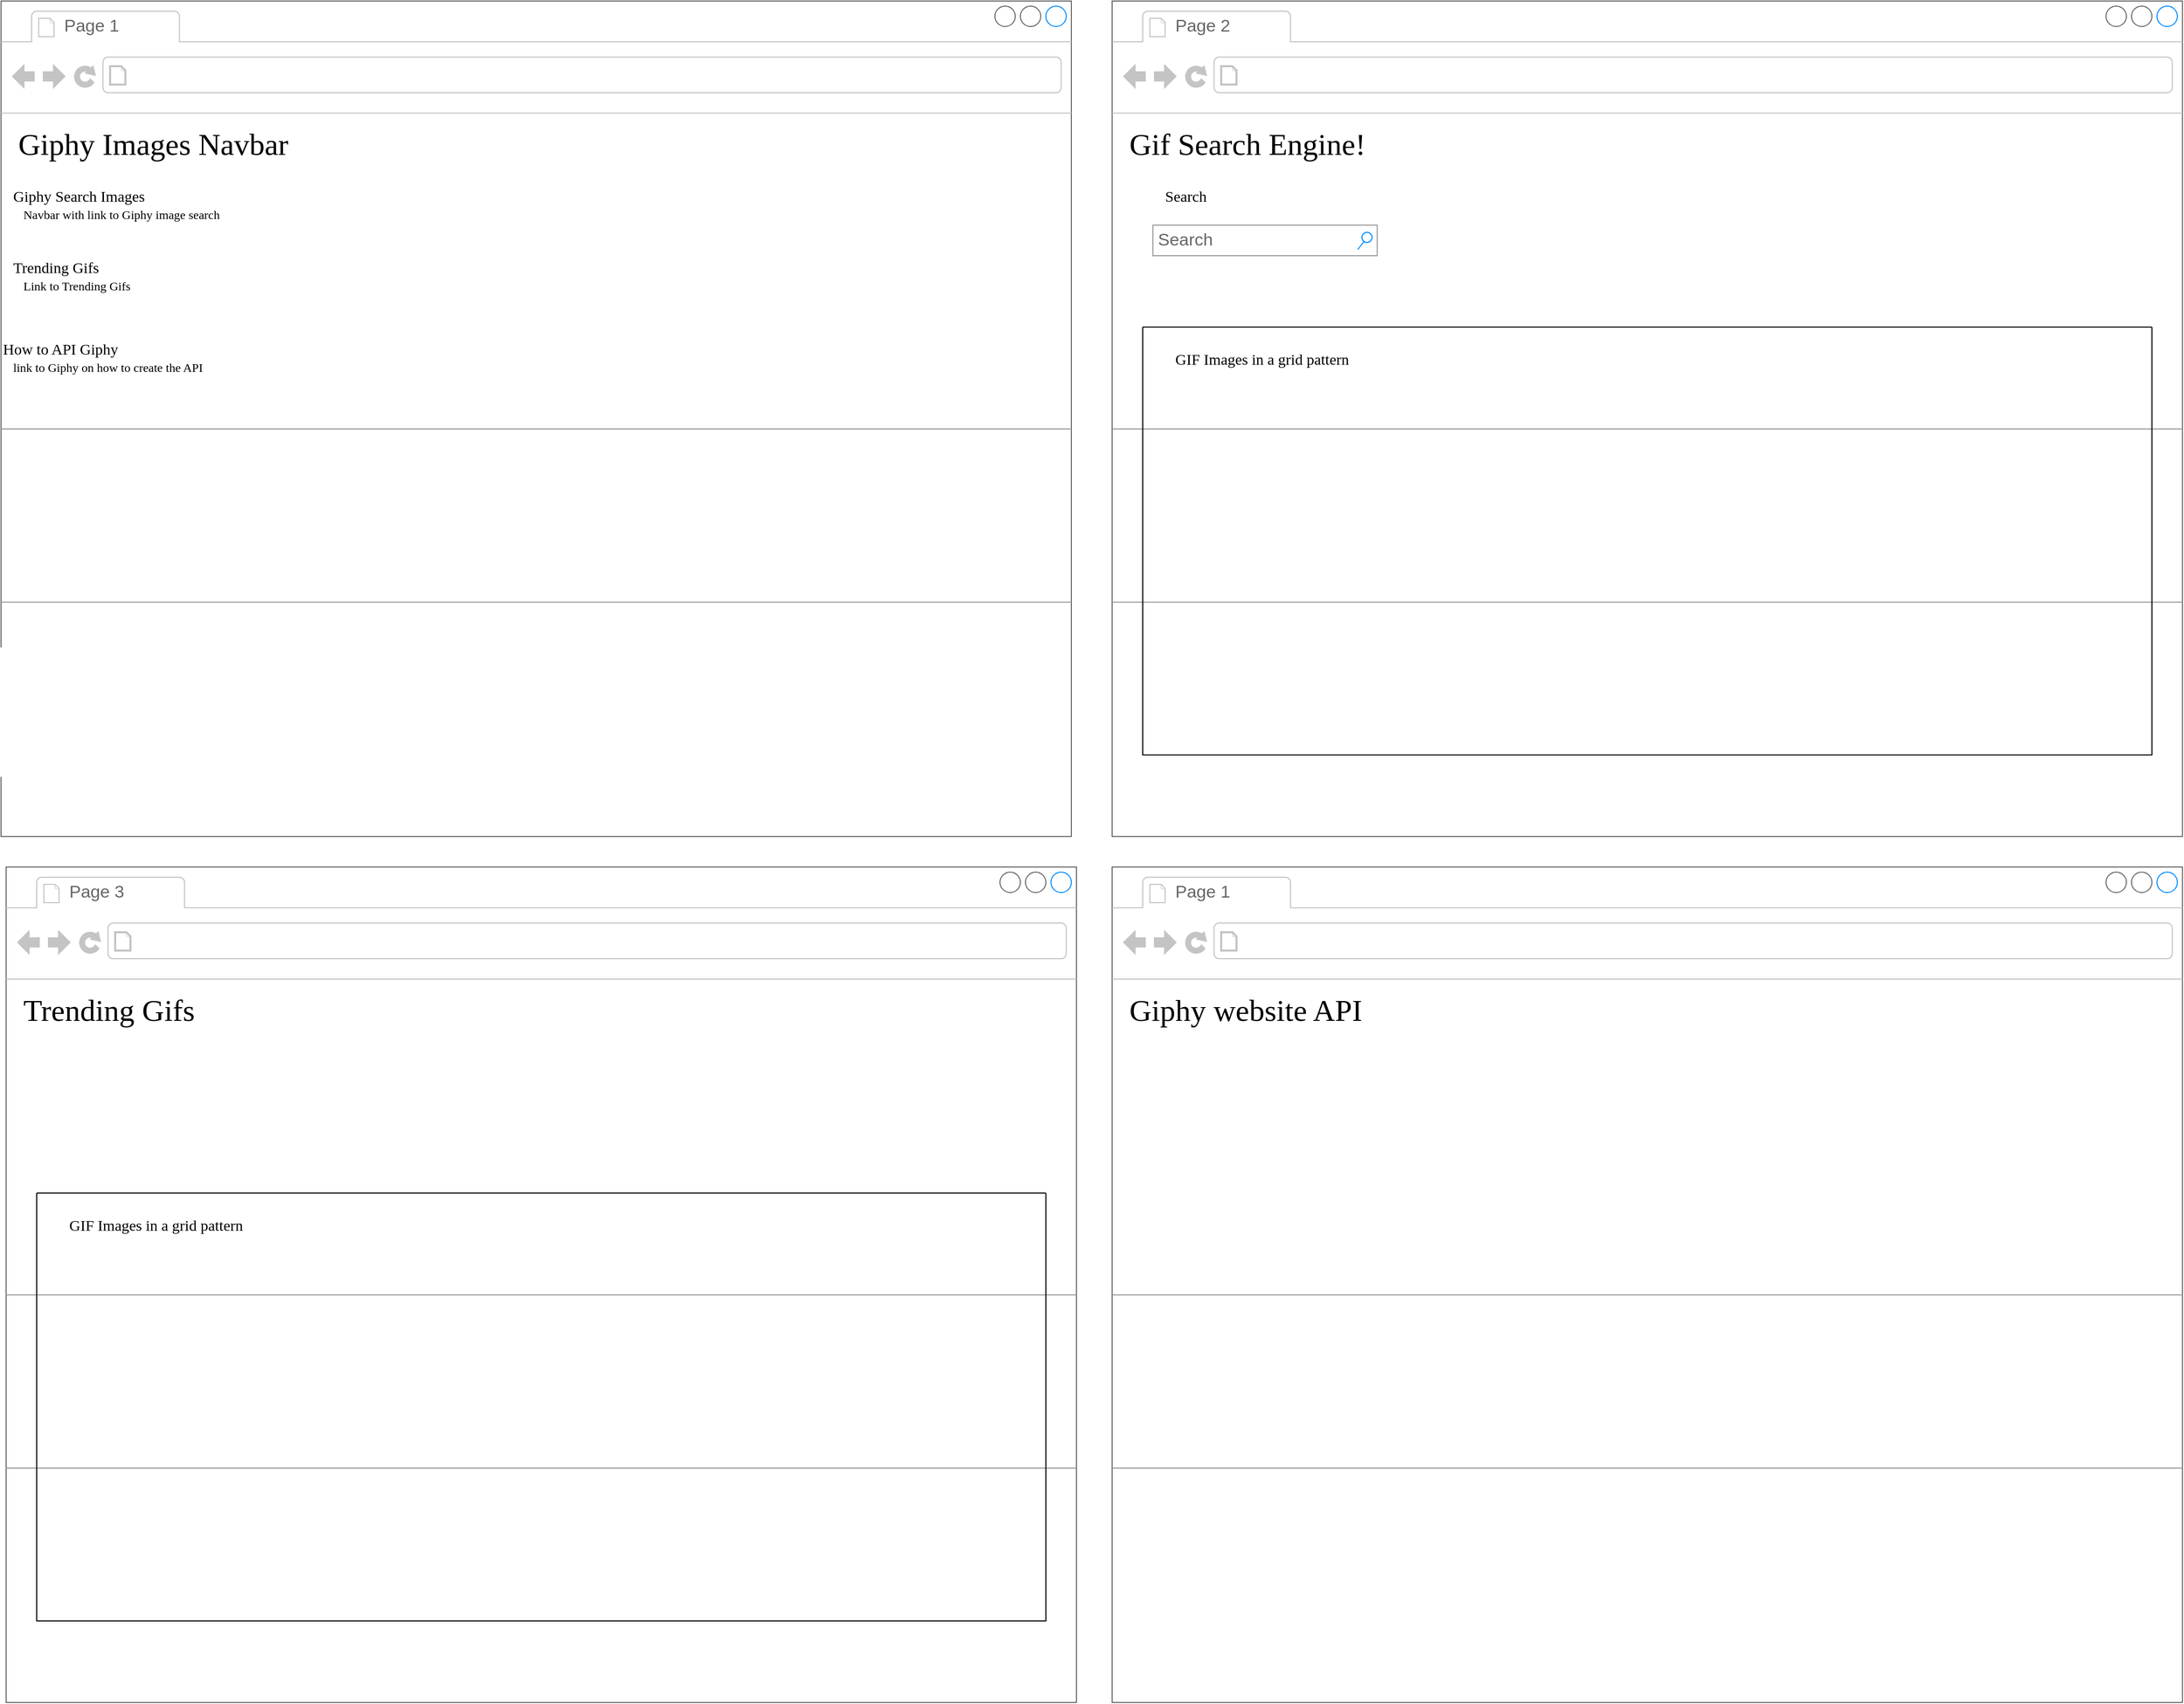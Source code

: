 <mxfile version="24.7.7">
  <diagram name="Page-1" id="2cc2dc42-3aac-f2a9-1cec-7a8b7cbee084">
    <mxGraphModel dx="4600" dy="2707" grid="1" gridSize="10" guides="1" tooltips="1" connect="1" arrows="1" fold="1" page="1" pageScale="1" pageWidth="1100" pageHeight="850" background="none" math="0" shadow="0">
      <root>
        <mxCell id="0" />
        <mxCell id="1" parent="0" />
        <mxCell id="7026571954dc6520-1" value="" style="strokeWidth=1;shadow=0;dashed=0;align=center;html=1;shape=mxgraph.mockup.containers.browserWindow;rSize=0;strokeColor=#666666;mainText=,;recursiveResize=0;rounded=0;labelBackgroundColor=none;fontFamily=Verdana;fontSize=12" parent="1" vertex="1">
          <mxGeometry x="-1080" y="-850" width="1050" height="820" as="geometry" />
        </mxCell>
        <mxCell id="7026571954dc6520-2" value="Page 1" style="strokeWidth=1;shadow=0;dashed=0;align=center;html=1;shape=mxgraph.mockup.containers.anchor;fontSize=17;fontColor=#666666;align=left;" parent="7026571954dc6520-1" vertex="1">
          <mxGeometry x="60" y="12" width="110" height="26" as="geometry" />
        </mxCell>
        <mxCell id="7026571954dc6520-4" value="Giphy Images Navbar" style="text;html=1;points=[];align=left;verticalAlign=top;spacingTop=-4;fontSize=30;fontFamily=Verdana" parent="7026571954dc6520-1" vertex="1">
          <mxGeometry x="15" y="120" width="340" height="50" as="geometry" />
        </mxCell>
        <mxCell id="7026571954dc6520-6" value="Giphy Search Images" style="text;html=1;points=[];align=left;verticalAlign=top;spacingTop=-4;fontSize=15;fontFamily=Verdana" parent="7026571954dc6520-1" vertex="1">
          <mxGeometry x="10" y="180" width="170" height="30" as="geometry" />
        </mxCell>
        <mxCell id="7026571954dc6520-7" value="Navbar with link to Giphy image search" style="text;html=1;points=[];align=left;verticalAlign=top;spacingTop=-4;fontSize=12;fontFamily=Verdana;whiteSpace=wrap;" parent="7026571954dc6520-1" vertex="1">
          <mxGeometry x="20" y="200" width="240" height="40" as="geometry" />
        </mxCell>
        <mxCell id="7026571954dc6520-15" value="" style="verticalLabelPosition=bottom;shadow=0;dashed=0;align=center;html=1;verticalAlign=top;strokeWidth=1;shape=mxgraph.mockup.markup.line;strokeColor=#999999;rounded=0;labelBackgroundColor=none;fillColor=#ffffff;fontFamily=Verdana;fontSize=12;fontColor=#000000;" parent="7026571954dc6520-1" vertex="1">
          <mxGeometry y="410" width="1050" height="20" as="geometry" />
        </mxCell>
        <mxCell id="7026571954dc6520-21" value="" style="verticalLabelPosition=bottom;shadow=0;dashed=0;align=center;html=1;verticalAlign=top;strokeWidth=1;shape=mxgraph.mockup.markup.line;strokeColor=#999999;rounded=0;labelBackgroundColor=none;fillColor=#ffffff;fontFamily=Verdana;fontSize=12;fontColor=#000000;" parent="7026571954dc6520-1" vertex="1">
          <mxGeometry y="580" width="1050" height="20" as="geometry" />
        </mxCell>
        <mxCell id="jiBNWGgLdRrxGLAE1XxJ-1" value="Trending Gifs" style="text;html=1;points=[];align=left;verticalAlign=top;spacingTop=-4;fontSize=15;fontFamily=Verdana" vertex="1" parent="7026571954dc6520-1">
          <mxGeometry x="10" y="250" width="170" height="30" as="geometry" />
        </mxCell>
        <mxCell id="jiBNWGgLdRrxGLAE1XxJ-2" value="Link to Trending Gifs" style="text;html=1;points=[];align=left;verticalAlign=top;spacingTop=-4;fontSize=12;fontFamily=Verdana;whiteSpace=wrap;" vertex="1" parent="7026571954dc6520-1">
          <mxGeometry x="20" y="270" width="240" height="40" as="geometry" />
        </mxCell>
        <mxCell id="jiBNWGgLdRrxGLAE1XxJ-4" value="link to Giphy on how to create the API" style="text;html=1;points=[];align=left;verticalAlign=top;spacingTop=-4;fontSize=12;fontFamily=Verdana;whiteSpace=wrap;" vertex="1" parent="7026571954dc6520-1">
          <mxGeometry x="10" y="350" width="240" height="40" as="geometry" />
        </mxCell>
        <mxCell id="jiBNWGgLdRrxGLAE1XxJ-3" value="How to API Giphy" style="text;html=1;points=[];align=left;verticalAlign=top;spacingTop=-4;fontSize=15;fontFamily=Verdana" vertex="1" parent="7026571954dc6520-1">
          <mxGeometry y="330" width="170" height="100" as="geometry" />
        </mxCell>
        <mxCell id="jiBNWGgLdRrxGLAE1XxJ-8" value="" style="strokeWidth=1;shadow=0;dashed=0;align=center;html=1;shape=mxgraph.mockup.containers.browserWindow;rSize=0;strokeColor=#666666;mainText=,;recursiveResize=0;rounded=0;labelBackgroundColor=none;fontFamily=Verdana;fontSize=12" vertex="1" parent="1">
          <mxGeometry x="10" y="-850" width="1050" height="820" as="geometry" />
        </mxCell>
        <mxCell id="jiBNWGgLdRrxGLAE1XxJ-9" value="Page 2" style="strokeWidth=1;shadow=0;dashed=0;align=center;html=1;shape=mxgraph.mockup.containers.anchor;fontSize=17;fontColor=#666666;align=left;" vertex="1" parent="jiBNWGgLdRrxGLAE1XxJ-8">
          <mxGeometry x="60" y="12" width="110" height="26" as="geometry" />
        </mxCell>
        <mxCell id="jiBNWGgLdRrxGLAE1XxJ-10" value="Gif Search Engine!" style="text;html=1;points=[];align=left;verticalAlign=top;spacingTop=-4;fontSize=30;fontFamily=Verdana" vertex="1" parent="jiBNWGgLdRrxGLAE1XxJ-8">
          <mxGeometry x="15" y="120" width="340" height="50" as="geometry" />
        </mxCell>
        <mxCell id="jiBNWGgLdRrxGLAE1XxJ-13" value="" style="verticalLabelPosition=bottom;shadow=0;dashed=0;align=center;html=1;verticalAlign=top;strokeWidth=1;shape=mxgraph.mockup.markup.line;strokeColor=#999999;rounded=0;labelBackgroundColor=none;fillColor=#ffffff;fontFamily=Verdana;fontSize=12;fontColor=#000000;" vertex="1" parent="jiBNWGgLdRrxGLAE1XxJ-8">
          <mxGeometry y="410" width="1050" height="20" as="geometry" />
        </mxCell>
        <mxCell id="jiBNWGgLdRrxGLAE1XxJ-14" value="" style="verticalLabelPosition=bottom;shadow=0;dashed=0;align=center;html=1;verticalAlign=top;strokeWidth=1;shape=mxgraph.mockup.markup.line;strokeColor=#999999;rounded=0;labelBackgroundColor=none;fillColor=#ffffff;fontFamily=Verdana;fontSize=12;fontColor=#000000;" vertex="1" parent="jiBNWGgLdRrxGLAE1XxJ-8">
          <mxGeometry y="580" width="1050" height="20" as="geometry" />
        </mxCell>
        <mxCell id="7026571954dc6520-14" value="Search" style="strokeWidth=1;shadow=0;dashed=0;align=center;html=1;shape=mxgraph.mockup.forms.searchBox;strokeColor=#999999;mainText=;strokeColor2=#008cff;fontColor=#666666;fontSize=17;align=left;spacingLeft=3;rounded=0;labelBackgroundColor=none;" parent="jiBNWGgLdRrxGLAE1XxJ-8" vertex="1">
          <mxGeometry x="40" y="220" width="220" height="30" as="geometry" />
        </mxCell>
        <mxCell id="7026571954dc6520-12" value="Search" style="text;html=1;points=[];align=left;verticalAlign=top;spacingTop=-4;fontSize=15;fontFamily=Verdana" parent="jiBNWGgLdRrxGLAE1XxJ-8" vertex="1">
          <mxGeometry x="50" y="180" width="90" height="40" as="geometry" />
        </mxCell>
        <mxCell id="jiBNWGgLdRrxGLAE1XxJ-22" value="" style="swimlane;startSize=0;" vertex="1" parent="jiBNWGgLdRrxGLAE1XxJ-8">
          <mxGeometry x="30" y="320" width="990" height="420" as="geometry" />
        </mxCell>
        <mxCell id="jiBNWGgLdRrxGLAE1XxJ-23" value="GIF Images in a grid pattern" style="text;html=1;points=[];align=left;verticalAlign=top;spacingTop=-4;fontSize=15;fontFamily=Verdana" vertex="1" parent="jiBNWGgLdRrxGLAE1XxJ-22">
          <mxGeometry x="30" y="20" width="310" height="40" as="geometry" />
        </mxCell>
        <mxCell id="jiBNWGgLdRrxGLAE1XxJ-24" value="" style="strokeWidth=1;shadow=0;dashed=0;align=center;html=1;shape=mxgraph.mockup.containers.browserWindow;rSize=0;strokeColor=#666666;mainText=,;recursiveResize=0;rounded=0;labelBackgroundColor=none;fontFamily=Verdana;fontSize=12" vertex="1" parent="1">
          <mxGeometry x="-1075" width="1050" height="820" as="geometry" />
        </mxCell>
        <mxCell id="jiBNWGgLdRrxGLAE1XxJ-25" value="Page 3" style="strokeWidth=1;shadow=0;dashed=0;align=center;html=1;shape=mxgraph.mockup.containers.anchor;fontSize=17;fontColor=#666666;align=left;" vertex="1" parent="jiBNWGgLdRrxGLAE1XxJ-24">
          <mxGeometry x="60" y="12" width="110" height="26" as="geometry" />
        </mxCell>
        <mxCell id="jiBNWGgLdRrxGLAE1XxJ-26" value="Trending Gifs" style="text;html=1;points=[];align=left;verticalAlign=top;spacingTop=-4;fontSize=30;fontFamily=Verdana" vertex="1" parent="jiBNWGgLdRrxGLAE1XxJ-24">
          <mxGeometry x="15" y="120" width="340" height="50" as="geometry" />
        </mxCell>
        <mxCell id="jiBNWGgLdRrxGLAE1XxJ-27" value="" style="verticalLabelPosition=bottom;shadow=0;dashed=0;align=center;html=1;verticalAlign=top;strokeWidth=1;shape=mxgraph.mockup.markup.line;strokeColor=#999999;rounded=0;labelBackgroundColor=none;fillColor=#ffffff;fontFamily=Verdana;fontSize=12;fontColor=#000000;" vertex="1" parent="jiBNWGgLdRrxGLAE1XxJ-24">
          <mxGeometry y="410" width="1050" height="20" as="geometry" />
        </mxCell>
        <mxCell id="jiBNWGgLdRrxGLAE1XxJ-28" value="" style="verticalLabelPosition=bottom;shadow=0;dashed=0;align=center;html=1;verticalAlign=top;strokeWidth=1;shape=mxgraph.mockup.markup.line;strokeColor=#999999;rounded=0;labelBackgroundColor=none;fillColor=#ffffff;fontFamily=Verdana;fontSize=12;fontColor=#000000;" vertex="1" parent="jiBNWGgLdRrxGLAE1XxJ-24">
          <mxGeometry y="580" width="1050" height="20" as="geometry" />
        </mxCell>
        <mxCell id="jiBNWGgLdRrxGLAE1XxJ-31" value="" style="swimlane;startSize=0;" vertex="1" parent="jiBNWGgLdRrxGLAE1XxJ-24">
          <mxGeometry x="30" y="320" width="990" height="420" as="geometry" />
        </mxCell>
        <mxCell id="jiBNWGgLdRrxGLAE1XxJ-32" value="GIF Images in a grid pattern" style="text;html=1;points=[];align=left;verticalAlign=top;spacingTop=-4;fontSize=15;fontFamily=Verdana" vertex="1" parent="jiBNWGgLdRrxGLAE1XxJ-31">
          <mxGeometry x="30" y="20" width="310" height="40" as="geometry" />
        </mxCell>
        <mxCell id="jiBNWGgLdRrxGLAE1XxJ-33" value="" style="strokeWidth=1;shadow=0;dashed=0;align=center;html=1;shape=mxgraph.mockup.containers.browserWindow;rSize=0;strokeColor=#666666;mainText=,;recursiveResize=0;rounded=0;labelBackgroundColor=none;fontFamily=Verdana;fontSize=12" vertex="1" parent="1">
          <mxGeometry x="10" width="1050" height="820" as="geometry" />
        </mxCell>
        <mxCell id="jiBNWGgLdRrxGLAE1XxJ-34" value="Page 1" style="strokeWidth=1;shadow=0;dashed=0;align=center;html=1;shape=mxgraph.mockup.containers.anchor;fontSize=17;fontColor=#666666;align=left;" vertex="1" parent="jiBNWGgLdRrxGLAE1XxJ-33">
          <mxGeometry x="60" y="12" width="110" height="26" as="geometry" />
        </mxCell>
        <mxCell id="jiBNWGgLdRrxGLAE1XxJ-35" value="Giphy website API&amp;nbsp;" style="text;html=1;points=[];align=left;verticalAlign=top;spacingTop=-4;fontSize=30;fontFamily=Verdana" vertex="1" parent="jiBNWGgLdRrxGLAE1XxJ-33">
          <mxGeometry x="15" y="120" width="340" height="50" as="geometry" />
        </mxCell>
        <mxCell id="jiBNWGgLdRrxGLAE1XxJ-38" value="" style="verticalLabelPosition=bottom;shadow=0;dashed=0;align=center;html=1;verticalAlign=top;strokeWidth=1;shape=mxgraph.mockup.markup.line;strokeColor=#999999;rounded=0;labelBackgroundColor=none;fillColor=#ffffff;fontFamily=Verdana;fontSize=12;fontColor=#000000;" vertex="1" parent="jiBNWGgLdRrxGLAE1XxJ-33">
          <mxGeometry y="410" width="1050" height="20" as="geometry" />
        </mxCell>
        <mxCell id="jiBNWGgLdRrxGLAE1XxJ-39" value="" style="verticalLabelPosition=bottom;shadow=0;dashed=0;align=center;html=1;verticalAlign=top;strokeWidth=1;shape=mxgraph.mockup.markup.line;strokeColor=#999999;rounded=0;labelBackgroundColor=none;fillColor=#ffffff;fontFamily=Verdana;fontSize=12;fontColor=#000000;" vertex="1" parent="jiBNWGgLdRrxGLAE1XxJ-33">
          <mxGeometry y="580" width="1050" height="20" as="geometry" />
        </mxCell>
      </root>
    </mxGraphModel>
  </diagram>
</mxfile>
